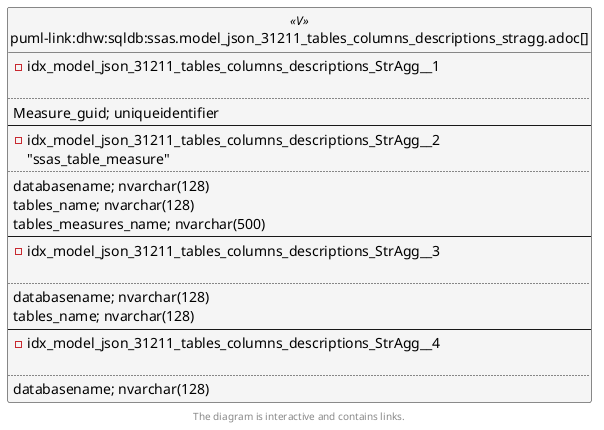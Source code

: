 @startuml
left to right direction
'top to bottom direction
hide circle
'avoide "." issues:
set namespaceSeparator none


skinparam class {
  BackgroundColor White
  BackgroundColor<<FN>> Yellow
  BackgroundColor<<FS>> Yellow
  BackgroundColor<<FT>> LightGray
  BackgroundColor<<IF>> Yellow
  BackgroundColor<<IS>> Yellow
  BackgroundColor<<P>> Aqua
  BackgroundColor<<PC>> Aqua
  BackgroundColor<<SN>> Yellow
  BackgroundColor<<SO>> SlateBlue
  BackgroundColor<<TF>> LightGray
  BackgroundColor<<TR>> Tomato
  BackgroundColor<<U>> White
  BackgroundColor<<V>> WhiteSmoke
  BackgroundColor<<X>> Aqua
  BackgroundColor<<external>> AliceBlue
}


entity "puml-link:dhw:sqldb:ssas.model_json_31211_tables_columns_descriptions_stragg.adoc[]" as ssas.model_json_31211_tables_columns_descriptions_StrAgg << V >> {
- idx_model_json_31211_tables_columns_descriptions_StrAgg__1

..
Measure_guid; uniqueidentifier
--
- idx_model_json_31211_tables_columns_descriptions_StrAgg__2
"ssas_table_measure"
..
databasename; nvarchar(128)
tables_name; nvarchar(128)
tables_measures_name; nvarchar(500)
--
- idx_model_json_31211_tables_columns_descriptions_StrAgg__3

..
databasename; nvarchar(128)
tables_name; nvarchar(128)
--
- idx_model_json_31211_tables_columns_descriptions_StrAgg__4

..
databasename; nvarchar(128)
}

footer The diagram is interactive and contains links.
@enduml


